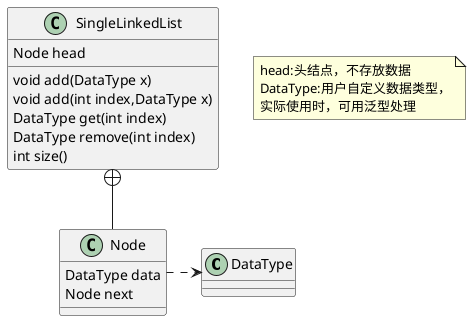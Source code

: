 @startuml


class DataType
class Node
class SingleLinkedList
SingleLinkedList : Node head
SingleLinkedList : void add(DataType x)
SingleLinkedList : void add(int index,DataType x)
SingleLinkedList : DataType get(int index)
SingleLinkedList : DataType remove(int index)
SingleLinkedList : int size()
SingleLinkedList +-- Node
Node : DataType data
Node : Node next

Node .right.> DataType
note as n1
head:头结点，不存放数据
DataType:用户自定义数据类型，
实际使用时，可用泛型处理
end note

@enduml